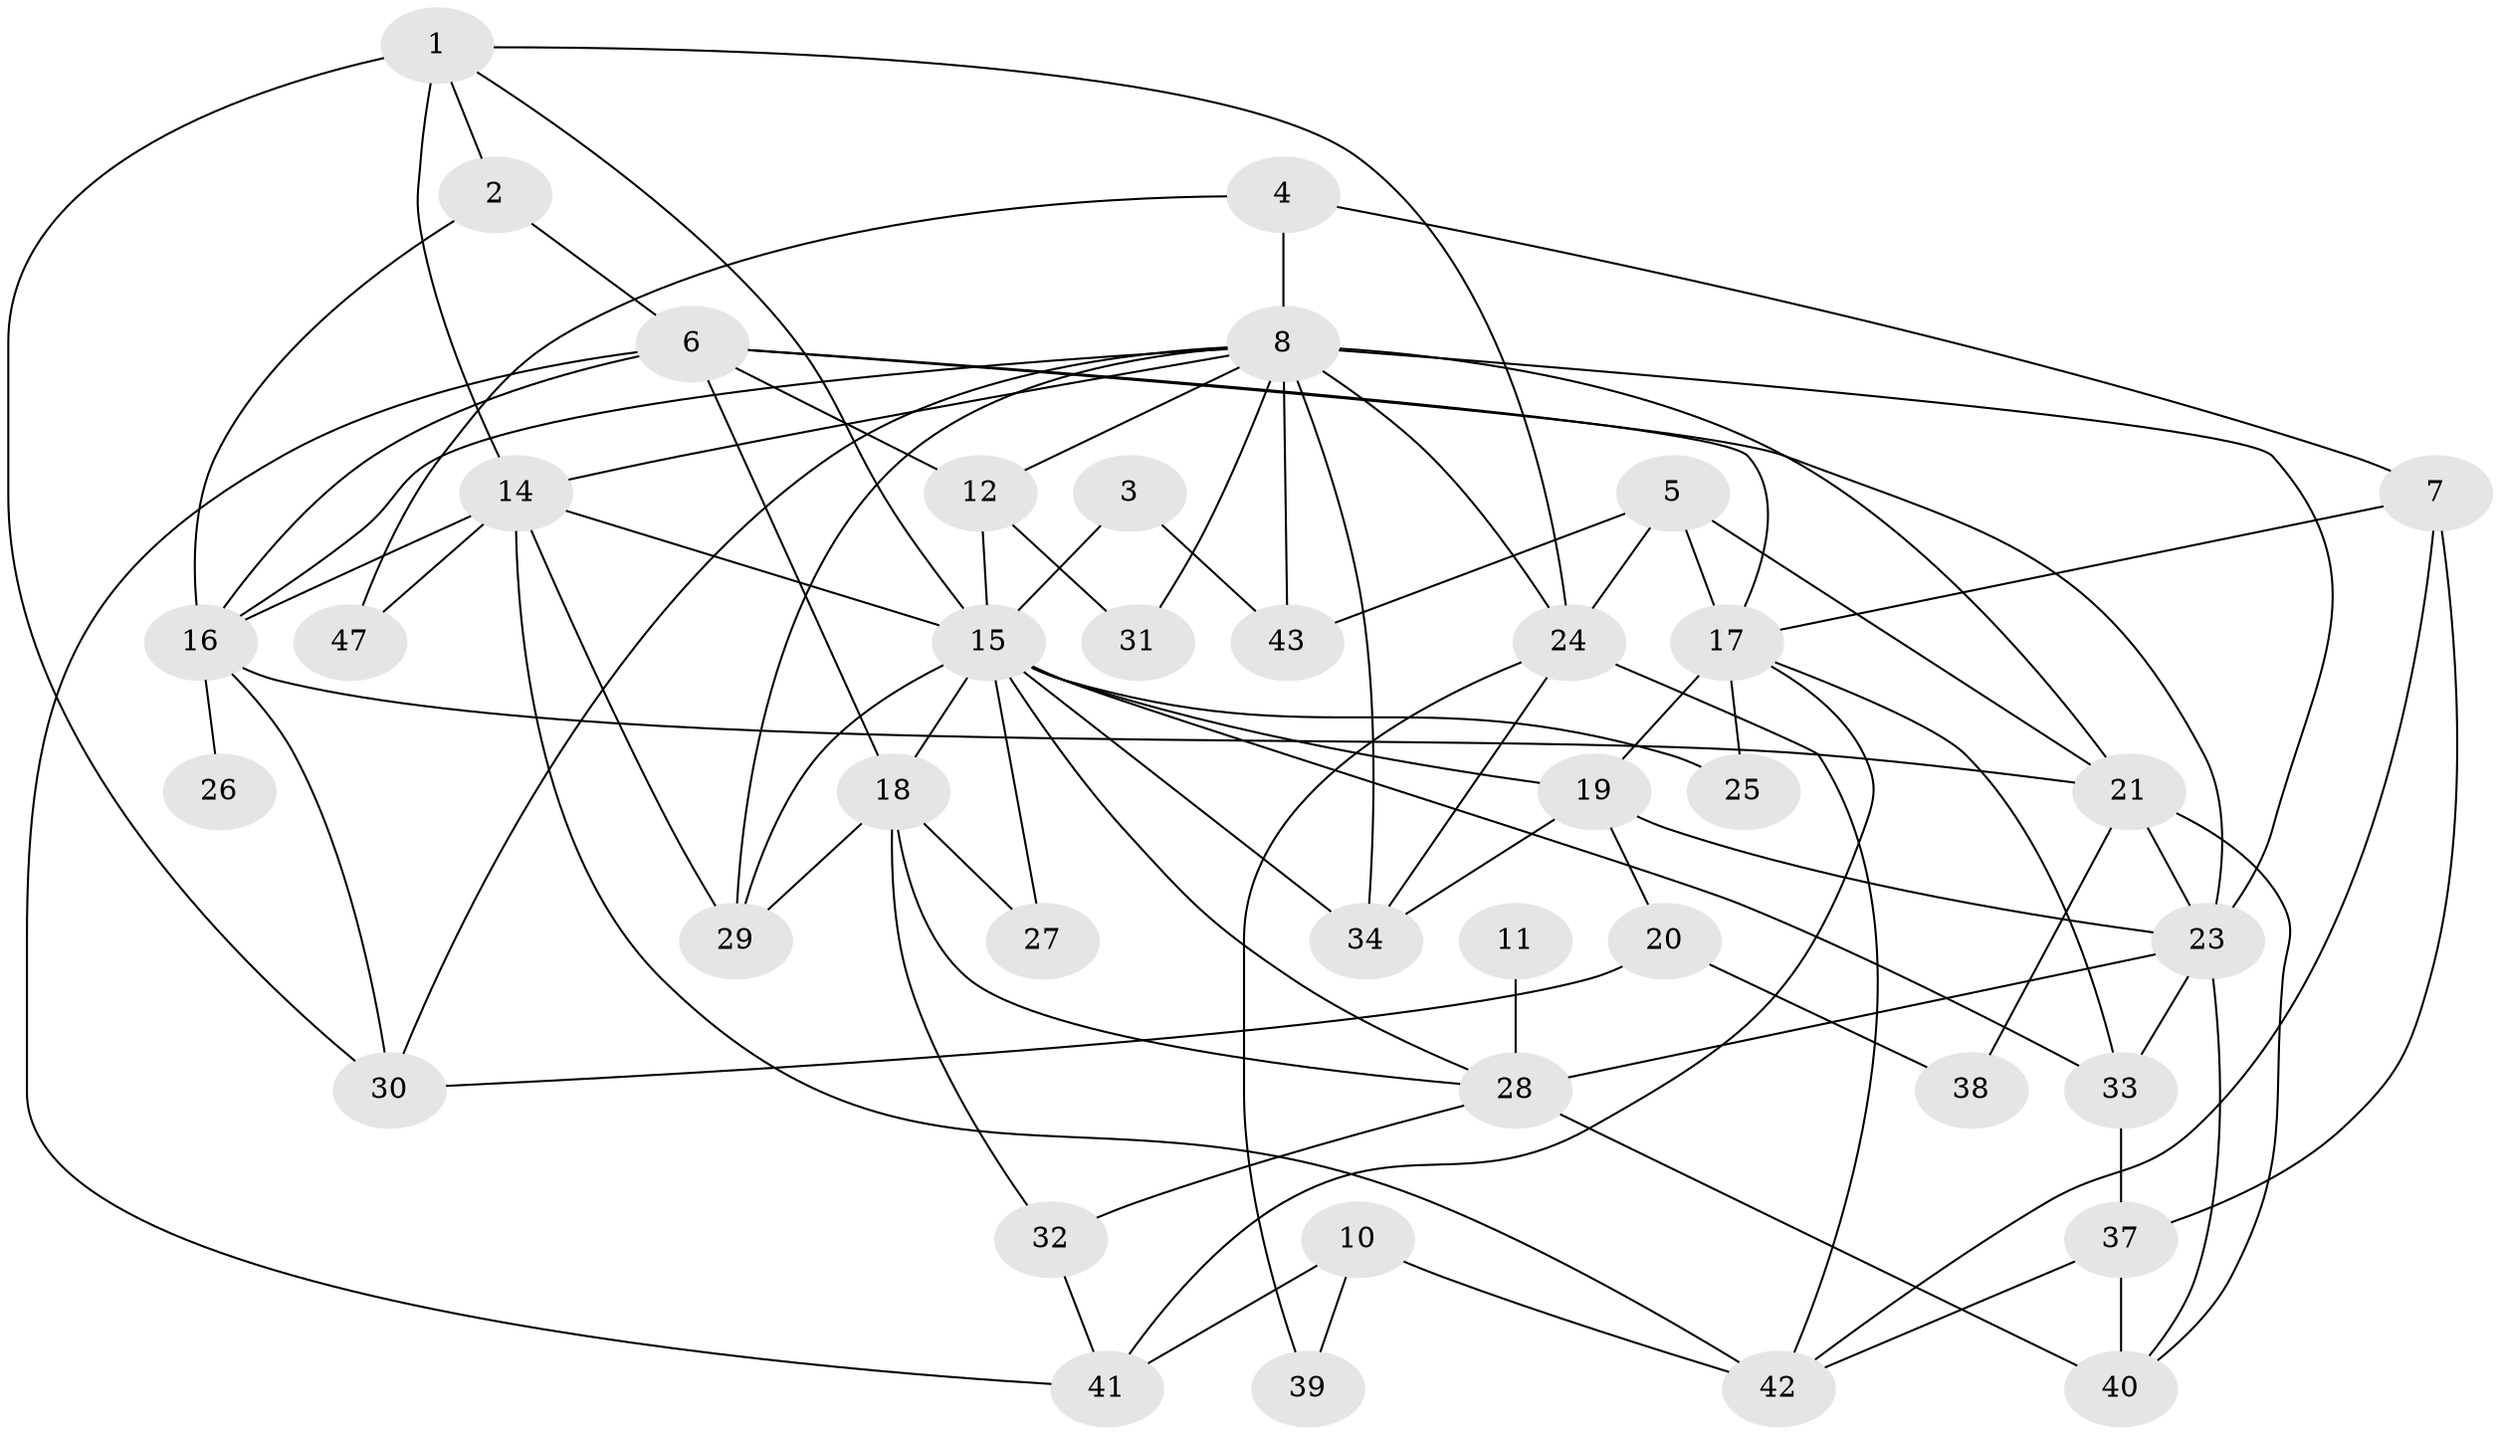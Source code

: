 // original degree distribution, {4: 0.1694915254237288, 1: 0.1694915254237288, 3: 0.211864406779661, 5: 0.11016949152542373, 2: 0.22033898305084745, 0: 0.06779661016949153, 8: 0.00847457627118644, 6: 0.025423728813559324, 7: 0.01694915254237288}
// Generated by graph-tools (version 1.1) at 2025/48/03/04/25 22:48:20]
// undirected, 39 vertices, 86 edges
graph export_dot {
  node [color=gray90,style=filled];
  1;
  2;
  3;
  4;
  5;
  6;
  7;
  8;
  10;
  11;
  12;
  14;
  15;
  16;
  17;
  18;
  19;
  20;
  21;
  23;
  24;
  25;
  26;
  27;
  28;
  29;
  30;
  31;
  32;
  33;
  34;
  37;
  38;
  39;
  40;
  41;
  42;
  43;
  47;
  1 -- 2 [weight=1.0];
  1 -- 14 [weight=2.0];
  1 -- 15 [weight=1.0];
  1 -- 24 [weight=1.0];
  1 -- 30 [weight=1.0];
  2 -- 6 [weight=1.0];
  2 -- 16 [weight=1.0];
  3 -- 15 [weight=1.0];
  3 -- 43 [weight=1.0];
  4 -- 7 [weight=1.0];
  4 -- 8 [weight=1.0];
  4 -- 47 [weight=1.0];
  5 -- 17 [weight=1.0];
  5 -- 21 [weight=1.0];
  5 -- 24 [weight=3.0];
  5 -- 43 [weight=1.0];
  6 -- 12 [weight=2.0];
  6 -- 16 [weight=1.0];
  6 -- 17 [weight=1.0];
  6 -- 18 [weight=1.0];
  6 -- 23 [weight=1.0];
  6 -- 41 [weight=1.0];
  7 -- 17 [weight=1.0];
  7 -- 37 [weight=1.0];
  7 -- 42 [weight=1.0];
  8 -- 12 [weight=1.0];
  8 -- 14 [weight=1.0];
  8 -- 16 [weight=2.0];
  8 -- 21 [weight=3.0];
  8 -- 23 [weight=1.0];
  8 -- 24 [weight=1.0];
  8 -- 29 [weight=1.0];
  8 -- 30 [weight=1.0];
  8 -- 31 [weight=1.0];
  8 -- 34 [weight=1.0];
  8 -- 43 [weight=1.0];
  10 -- 39 [weight=1.0];
  10 -- 41 [weight=1.0];
  10 -- 42 [weight=1.0];
  11 -- 28 [weight=2.0];
  12 -- 15 [weight=1.0];
  12 -- 31 [weight=1.0];
  14 -- 15 [weight=1.0];
  14 -- 16 [weight=1.0];
  14 -- 29 [weight=1.0];
  14 -- 42 [weight=1.0];
  14 -- 47 [weight=1.0];
  15 -- 18 [weight=1.0];
  15 -- 19 [weight=1.0];
  15 -- 25 [weight=1.0];
  15 -- 27 [weight=1.0];
  15 -- 28 [weight=1.0];
  15 -- 29 [weight=2.0];
  15 -- 33 [weight=1.0];
  15 -- 34 [weight=1.0];
  16 -- 21 [weight=1.0];
  16 -- 26 [weight=2.0];
  16 -- 30 [weight=1.0];
  17 -- 19 [weight=4.0];
  17 -- 25 [weight=1.0];
  17 -- 33 [weight=1.0];
  17 -- 41 [weight=1.0];
  18 -- 27 [weight=2.0];
  18 -- 28 [weight=1.0];
  18 -- 29 [weight=1.0];
  18 -- 32 [weight=1.0];
  19 -- 20 [weight=1.0];
  19 -- 23 [weight=1.0];
  19 -- 34 [weight=2.0];
  20 -- 30 [weight=1.0];
  20 -- 38 [weight=2.0];
  21 -- 23 [weight=1.0];
  21 -- 38 [weight=1.0];
  21 -- 40 [weight=1.0];
  23 -- 28 [weight=1.0];
  23 -- 33 [weight=1.0];
  23 -- 40 [weight=1.0];
  24 -- 34 [weight=1.0];
  24 -- 39 [weight=1.0];
  24 -- 42 [weight=1.0];
  28 -- 32 [weight=1.0];
  28 -- 40 [weight=2.0];
  32 -- 41 [weight=1.0];
  33 -- 37 [weight=1.0];
  37 -- 40 [weight=1.0];
  37 -- 42 [weight=1.0];
}

